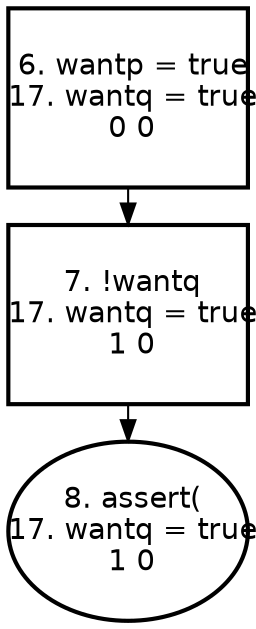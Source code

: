 digraph "" {
  graph [size="16,12",ranksep=.25];               
  node [shape=box,fontname=Helvetica,fontsize=14];
  node [width=1.6,height=1.2,fixedsize=true];     
 0 [label=" 6. wantp = true\n 17. wantq = true\n 0 0\n" style = bold ];
 1 [label=" 7. !wantq\n 17. wantq = true\n 1 0\n" style = bold ];
 2 [label=" 8. assert(\n 17. wantq = true\n 1 0\n" shape = ellipse  style = bold ];
 0 -> 1;
 1 -> 2;
}
